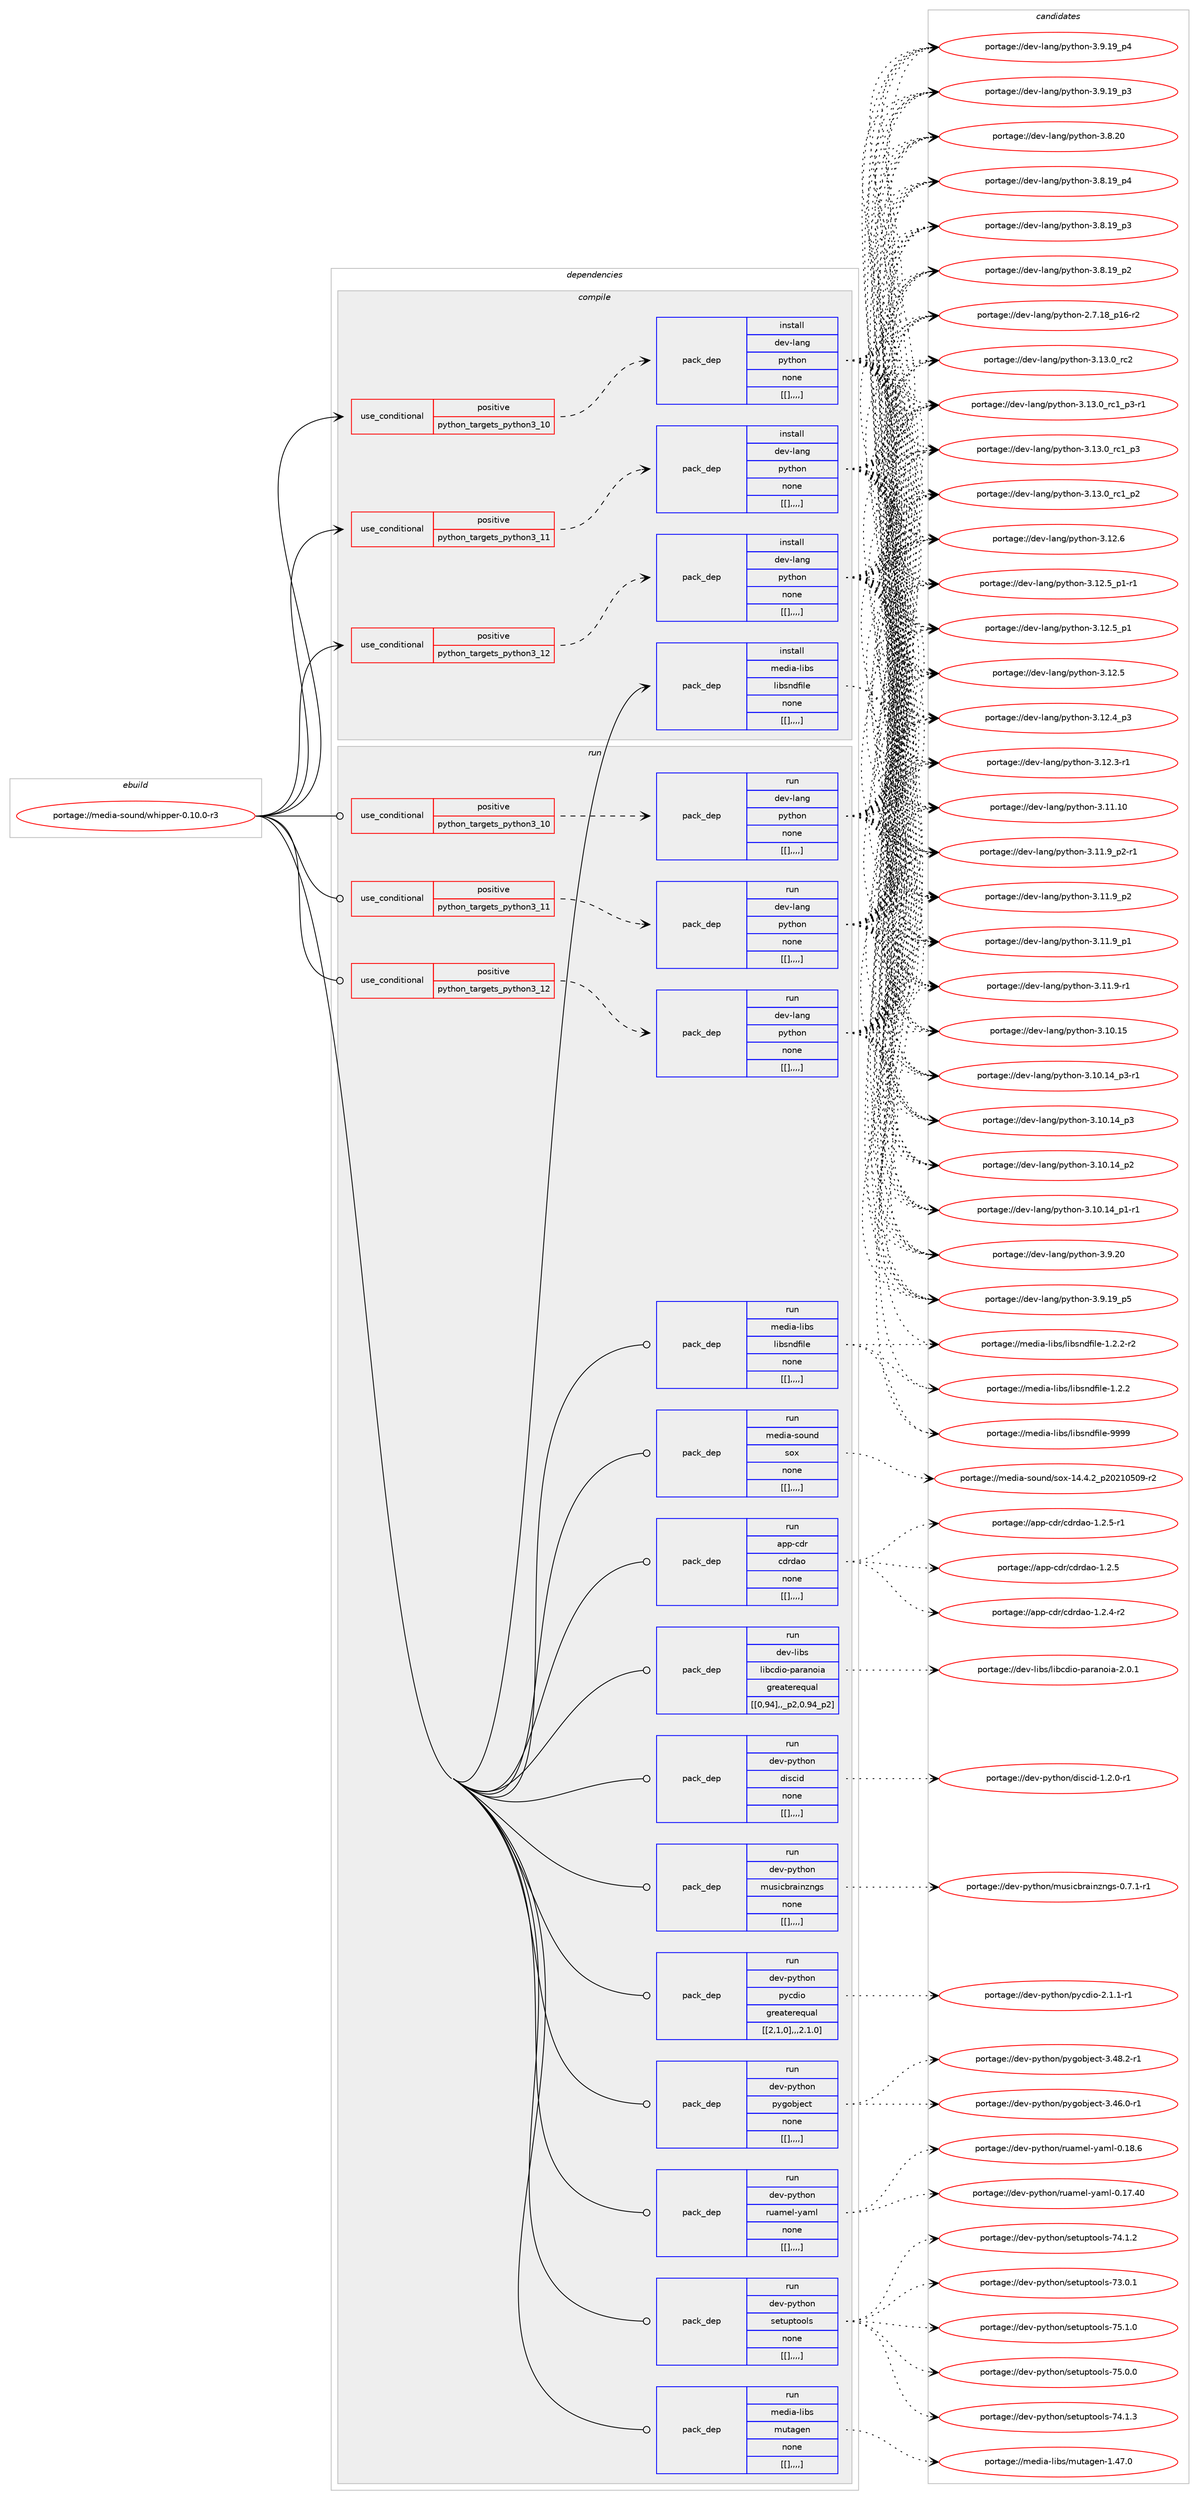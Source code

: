 digraph prolog {

# *************
# Graph options
# *************

newrank=true;
concentrate=true;
compound=true;
graph [rankdir=LR,fontname=Helvetica,fontsize=10,ranksep=1.5];#, ranksep=2.5, nodesep=0.2];
edge  [arrowhead=vee];
node  [fontname=Helvetica,fontsize=10];

# **********
# The ebuild
# **********

subgraph cluster_leftcol {
color=gray;
label=<<i>ebuild</i>>;
id [label="portage://media-sound/whipper-0.10.0-r3", color=red, width=4, href="../media-sound/whipper-0.10.0-r3.svg"];
}

# ****************
# The dependencies
# ****************

subgraph cluster_midcol {
color=gray;
label=<<i>dependencies</i>>;
subgraph cluster_compile {
fillcolor="#eeeeee";
style=filled;
label=<<i>compile</i>>;
subgraph cond85890 {
dependency339849 [label=<<TABLE BORDER="0" CELLBORDER="1" CELLSPACING="0" CELLPADDING="4"><TR><TD ROWSPAN="3" CELLPADDING="10">use_conditional</TD></TR><TR><TD>positive</TD></TR><TR><TD>python_targets_python3_10</TD></TR></TABLE>>, shape=none, color=red];
subgraph pack251312 {
dependency339850 [label=<<TABLE BORDER="0" CELLBORDER="1" CELLSPACING="0" CELLPADDING="4" WIDTH="220"><TR><TD ROWSPAN="6" CELLPADDING="30">pack_dep</TD></TR><TR><TD WIDTH="110">install</TD></TR><TR><TD>dev-lang</TD></TR><TR><TD>python</TD></TR><TR><TD>none</TD></TR><TR><TD>[[],,,,]</TD></TR></TABLE>>, shape=none, color=blue];
}
dependency339849:e -> dependency339850:w [weight=20,style="dashed",arrowhead="vee"];
}
id:e -> dependency339849:w [weight=20,style="solid",arrowhead="vee"];
subgraph cond85891 {
dependency339851 [label=<<TABLE BORDER="0" CELLBORDER="1" CELLSPACING="0" CELLPADDING="4"><TR><TD ROWSPAN="3" CELLPADDING="10">use_conditional</TD></TR><TR><TD>positive</TD></TR><TR><TD>python_targets_python3_11</TD></TR></TABLE>>, shape=none, color=red];
subgraph pack251313 {
dependency339852 [label=<<TABLE BORDER="0" CELLBORDER="1" CELLSPACING="0" CELLPADDING="4" WIDTH="220"><TR><TD ROWSPAN="6" CELLPADDING="30">pack_dep</TD></TR><TR><TD WIDTH="110">install</TD></TR><TR><TD>dev-lang</TD></TR><TR><TD>python</TD></TR><TR><TD>none</TD></TR><TR><TD>[[],,,,]</TD></TR></TABLE>>, shape=none, color=blue];
}
dependency339851:e -> dependency339852:w [weight=20,style="dashed",arrowhead="vee"];
}
id:e -> dependency339851:w [weight=20,style="solid",arrowhead="vee"];
subgraph cond85892 {
dependency339853 [label=<<TABLE BORDER="0" CELLBORDER="1" CELLSPACING="0" CELLPADDING="4"><TR><TD ROWSPAN="3" CELLPADDING="10">use_conditional</TD></TR><TR><TD>positive</TD></TR><TR><TD>python_targets_python3_12</TD></TR></TABLE>>, shape=none, color=red];
subgraph pack251314 {
dependency339854 [label=<<TABLE BORDER="0" CELLBORDER="1" CELLSPACING="0" CELLPADDING="4" WIDTH="220"><TR><TD ROWSPAN="6" CELLPADDING="30">pack_dep</TD></TR><TR><TD WIDTH="110">install</TD></TR><TR><TD>dev-lang</TD></TR><TR><TD>python</TD></TR><TR><TD>none</TD></TR><TR><TD>[[],,,,]</TD></TR></TABLE>>, shape=none, color=blue];
}
dependency339853:e -> dependency339854:w [weight=20,style="dashed",arrowhead="vee"];
}
id:e -> dependency339853:w [weight=20,style="solid",arrowhead="vee"];
subgraph pack251315 {
dependency339855 [label=<<TABLE BORDER="0" CELLBORDER="1" CELLSPACING="0" CELLPADDING="4" WIDTH="220"><TR><TD ROWSPAN="6" CELLPADDING="30">pack_dep</TD></TR><TR><TD WIDTH="110">install</TD></TR><TR><TD>media-libs</TD></TR><TR><TD>libsndfile</TD></TR><TR><TD>none</TD></TR><TR><TD>[[],,,,]</TD></TR></TABLE>>, shape=none, color=blue];
}
id:e -> dependency339855:w [weight=20,style="solid",arrowhead="vee"];
}
subgraph cluster_compileandrun {
fillcolor="#eeeeee";
style=filled;
label=<<i>compile and run</i>>;
}
subgraph cluster_run {
fillcolor="#eeeeee";
style=filled;
label=<<i>run</i>>;
subgraph cond85893 {
dependency339856 [label=<<TABLE BORDER="0" CELLBORDER="1" CELLSPACING="0" CELLPADDING="4"><TR><TD ROWSPAN="3" CELLPADDING="10">use_conditional</TD></TR><TR><TD>positive</TD></TR><TR><TD>python_targets_python3_10</TD></TR></TABLE>>, shape=none, color=red];
subgraph pack251316 {
dependency339857 [label=<<TABLE BORDER="0" CELLBORDER="1" CELLSPACING="0" CELLPADDING="4" WIDTH="220"><TR><TD ROWSPAN="6" CELLPADDING="30">pack_dep</TD></TR><TR><TD WIDTH="110">run</TD></TR><TR><TD>dev-lang</TD></TR><TR><TD>python</TD></TR><TR><TD>none</TD></TR><TR><TD>[[],,,,]</TD></TR></TABLE>>, shape=none, color=blue];
}
dependency339856:e -> dependency339857:w [weight=20,style="dashed",arrowhead="vee"];
}
id:e -> dependency339856:w [weight=20,style="solid",arrowhead="odot"];
subgraph cond85894 {
dependency339858 [label=<<TABLE BORDER="0" CELLBORDER="1" CELLSPACING="0" CELLPADDING="4"><TR><TD ROWSPAN="3" CELLPADDING="10">use_conditional</TD></TR><TR><TD>positive</TD></TR><TR><TD>python_targets_python3_11</TD></TR></TABLE>>, shape=none, color=red];
subgraph pack251317 {
dependency339859 [label=<<TABLE BORDER="0" CELLBORDER="1" CELLSPACING="0" CELLPADDING="4" WIDTH="220"><TR><TD ROWSPAN="6" CELLPADDING="30">pack_dep</TD></TR><TR><TD WIDTH="110">run</TD></TR><TR><TD>dev-lang</TD></TR><TR><TD>python</TD></TR><TR><TD>none</TD></TR><TR><TD>[[],,,,]</TD></TR></TABLE>>, shape=none, color=blue];
}
dependency339858:e -> dependency339859:w [weight=20,style="dashed",arrowhead="vee"];
}
id:e -> dependency339858:w [weight=20,style="solid",arrowhead="odot"];
subgraph cond85895 {
dependency339860 [label=<<TABLE BORDER="0" CELLBORDER="1" CELLSPACING="0" CELLPADDING="4"><TR><TD ROWSPAN="3" CELLPADDING="10">use_conditional</TD></TR><TR><TD>positive</TD></TR><TR><TD>python_targets_python3_12</TD></TR></TABLE>>, shape=none, color=red];
subgraph pack251318 {
dependency339861 [label=<<TABLE BORDER="0" CELLBORDER="1" CELLSPACING="0" CELLPADDING="4" WIDTH="220"><TR><TD ROWSPAN="6" CELLPADDING="30">pack_dep</TD></TR><TR><TD WIDTH="110">run</TD></TR><TR><TD>dev-lang</TD></TR><TR><TD>python</TD></TR><TR><TD>none</TD></TR><TR><TD>[[],,,,]</TD></TR></TABLE>>, shape=none, color=blue];
}
dependency339860:e -> dependency339861:w [weight=20,style="dashed",arrowhead="vee"];
}
id:e -> dependency339860:w [weight=20,style="solid",arrowhead="odot"];
subgraph pack251319 {
dependency339862 [label=<<TABLE BORDER="0" CELLBORDER="1" CELLSPACING="0" CELLPADDING="4" WIDTH="220"><TR><TD ROWSPAN="6" CELLPADDING="30">pack_dep</TD></TR><TR><TD WIDTH="110">run</TD></TR><TR><TD>app-cdr</TD></TR><TR><TD>cdrdao</TD></TR><TR><TD>none</TD></TR><TR><TD>[[],,,,]</TD></TR></TABLE>>, shape=none, color=blue];
}
id:e -> dependency339862:w [weight=20,style="solid",arrowhead="odot"];
subgraph pack251320 {
dependency339863 [label=<<TABLE BORDER="0" CELLBORDER="1" CELLSPACING="0" CELLPADDING="4" WIDTH="220"><TR><TD ROWSPAN="6" CELLPADDING="30">pack_dep</TD></TR><TR><TD WIDTH="110">run</TD></TR><TR><TD>dev-libs</TD></TR><TR><TD>libcdio-paranoia</TD></TR><TR><TD>greaterequal</TD></TR><TR><TD>[[0,94],,_p2,0.94_p2]</TD></TR></TABLE>>, shape=none, color=blue];
}
id:e -> dependency339863:w [weight=20,style="solid",arrowhead="odot"];
subgraph pack251321 {
dependency339864 [label=<<TABLE BORDER="0" CELLBORDER="1" CELLSPACING="0" CELLPADDING="4" WIDTH="220"><TR><TD ROWSPAN="6" CELLPADDING="30">pack_dep</TD></TR><TR><TD WIDTH="110">run</TD></TR><TR><TD>dev-python</TD></TR><TR><TD>discid</TD></TR><TR><TD>none</TD></TR><TR><TD>[[],,,,]</TD></TR></TABLE>>, shape=none, color=blue];
}
id:e -> dependency339864:w [weight=20,style="solid",arrowhead="odot"];
subgraph pack251322 {
dependency339865 [label=<<TABLE BORDER="0" CELLBORDER="1" CELLSPACING="0" CELLPADDING="4" WIDTH="220"><TR><TD ROWSPAN="6" CELLPADDING="30">pack_dep</TD></TR><TR><TD WIDTH="110">run</TD></TR><TR><TD>dev-python</TD></TR><TR><TD>musicbrainzngs</TD></TR><TR><TD>none</TD></TR><TR><TD>[[],,,,]</TD></TR></TABLE>>, shape=none, color=blue];
}
id:e -> dependency339865:w [weight=20,style="solid",arrowhead="odot"];
subgraph pack251323 {
dependency339866 [label=<<TABLE BORDER="0" CELLBORDER="1" CELLSPACING="0" CELLPADDING="4" WIDTH="220"><TR><TD ROWSPAN="6" CELLPADDING="30">pack_dep</TD></TR><TR><TD WIDTH="110">run</TD></TR><TR><TD>dev-python</TD></TR><TR><TD>pycdio</TD></TR><TR><TD>greaterequal</TD></TR><TR><TD>[[2,1,0],,,2.1.0]</TD></TR></TABLE>>, shape=none, color=blue];
}
id:e -> dependency339866:w [weight=20,style="solid",arrowhead="odot"];
subgraph pack251324 {
dependency339867 [label=<<TABLE BORDER="0" CELLBORDER="1" CELLSPACING="0" CELLPADDING="4" WIDTH="220"><TR><TD ROWSPAN="6" CELLPADDING="30">pack_dep</TD></TR><TR><TD WIDTH="110">run</TD></TR><TR><TD>dev-python</TD></TR><TR><TD>pygobject</TD></TR><TR><TD>none</TD></TR><TR><TD>[[],,,,]</TD></TR></TABLE>>, shape=none, color=blue];
}
id:e -> dependency339867:w [weight=20,style="solid",arrowhead="odot"];
subgraph pack251325 {
dependency339868 [label=<<TABLE BORDER="0" CELLBORDER="1" CELLSPACING="0" CELLPADDING="4" WIDTH="220"><TR><TD ROWSPAN="6" CELLPADDING="30">pack_dep</TD></TR><TR><TD WIDTH="110">run</TD></TR><TR><TD>dev-python</TD></TR><TR><TD>ruamel-yaml</TD></TR><TR><TD>none</TD></TR><TR><TD>[[],,,,]</TD></TR></TABLE>>, shape=none, color=blue];
}
id:e -> dependency339868:w [weight=20,style="solid",arrowhead="odot"];
subgraph pack251326 {
dependency339869 [label=<<TABLE BORDER="0" CELLBORDER="1" CELLSPACING="0" CELLPADDING="4" WIDTH="220"><TR><TD ROWSPAN="6" CELLPADDING="30">pack_dep</TD></TR><TR><TD WIDTH="110">run</TD></TR><TR><TD>dev-python</TD></TR><TR><TD>setuptools</TD></TR><TR><TD>none</TD></TR><TR><TD>[[],,,,]</TD></TR></TABLE>>, shape=none, color=blue];
}
id:e -> dependency339869:w [weight=20,style="solid",arrowhead="odot"];
subgraph pack251327 {
dependency339870 [label=<<TABLE BORDER="0" CELLBORDER="1" CELLSPACING="0" CELLPADDING="4" WIDTH="220"><TR><TD ROWSPAN="6" CELLPADDING="30">pack_dep</TD></TR><TR><TD WIDTH="110">run</TD></TR><TR><TD>media-libs</TD></TR><TR><TD>libsndfile</TD></TR><TR><TD>none</TD></TR><TR><TD>[[],,,,]</TD></TR></TABLE>>, shape=none, color=blue];
}
id:e -> dependency339870:w [weight=20,style="solid",arrowhead="odot"];
subgraph pack251328 {
dependency339871 [label=<<TABLE BORDER="0" CELLBORDER="1" CELLSPACING="0" CELLPADDING="4" WIDTH="220"><TR><TD ROWSPAN="6" CELLPADDING="30">pack_dep</TD></TR><TR><TD WIDTH="110">run</TD></TR><TR><TD>media-libs</TD></TR><TR><TD>mutagen</TD></TR><TR><TD>none</TD></TR><TR><TD>[[],,,,]</TD></TR></TABLE>>, shape=none, color=blue];
}
id:e -> dependency339871:w [weight=20,style="solid",arrowhead="odot"];
subgraph pack251329 {
dependency339872 [label=<<TABLE BORDER="0" CELLBORDER="1" CELLSPACING="0" CELLPADDING="4" WIDTH="220"><TR><TD ROWSPAN="6" CELLPADDING="30">pack_dep</TD></TR><TR><TD WIDTH="110">run</TD></TR><TR><TD>media-sound</TD></TR><TR><TD>sox</TD></TR><TR><TD>none</TD></TR><TR><TD>[[],,,,]</TD></TR></TABLE>>, shape=none, color=blue];
}
id:e -> dependency339872:w [weight=20,style="solid",arrowhead="odot"];
}
}

# **************
# The candidates
# **************

subgraph cluster_choices {
rank=same;
color=gray;
label=<<i>candidates</i>>;

subgraph choice251312 {
color=black;
nodesep=1;
choice10010111845108971101034711212111610411111045514649514648951149950 [label="portage://dev-lang/python-3.13.0_rc2", color=red, width=4,href="../dev-lang/python-3.13.0_rc2.svg"];
choice1001011184510897110103471121211161041111104551464951464895114994995112514511449 [label="portage://dev-lang/python-3.13.0_rc1_p3-r1", color=red, width=4,href="../dev-lang/python-3.13.0_rc1_p3-r1.svg"];
choice100101118451089711010347112121116104111110455146495146489511499499511251 [label="portage://dev-lang/python-3.13.0_rc1_p3", color=red, width=4,href="../dev-lang/python-3.13.0_rc1_p3.svg"];
choice100101118451089711010347112121116104111110455146495146489511499499511250 [label="portage://dev-lang/python-3.13.0_rc1_p2", color=red, width=4,href="../dev-lang/python-3.13.0_rc1_p2.svg"];
choice10010111845108971101034711212111610411111045514649504654 [label="portage://dev-lang/python-3.12.6", color=red, width=4,href="../dev-lang/python-3.12.6.svg"];
choice1001011184510897110103471121211161041111104551464950465395112494511449 [label="portage://dev-lang/python-3.12.5_p1-r1", color=red, width=4,href="../dev-lang/python-3.12.5_p1-r1.svg"];
choice100101118451089711010347112121116104111110455146495046539511249 [label="portage://dev-lang/python-3.12.5_p1", color=red, width=4,href="../dev-lang/python-3.12.5_p1.svg"];
choice10010111845108971101034711212111610411111045514649504653 [label="portage://dev-lang/python-3.12.5", color=red, width=4,href="../dev-lang/python-3.12.5.svg"];
choice100101118451089711010347112121116104111110455146495046529511251 [label="portage://dev-lang/python-3.12.4_p3", color=red, width=4,href="../dev-lang/python-3.12.4_p3.svg"];
choice100101118451089711010347112121116104111110455146495046514511449 [label="portage://dev-lang/python-3.12.3-r1", color=red, width=4,href="../dev-lang/python-3.12.3-r1.svg"];
choice1001011184510897110103471121211161041111104551464949464948 [label="portage://dev-lang/python-3.11.10", color=red, width=4,href="../dev-lang/python-3.11.10.svg"];
choice1001011184510897110103471121211161041111104551464949465795112504511449 [label="portage://dev-lang/python-3.11.9_p2-r1", color=red, width=4,href="../dev-lang/python-3.11.9_p2-r1.svg"];
choice100101118451089711010347112121116104111110455146494946579511250 [label="portage://dev-lang/python-3.11.9_p2", color=red, width=4,href="../dev-lang/python-3.11.9_p2.svg"];
choice100101118451089711010347112121116104111110455146494946579511249 [label="portage://dev-lang/python-3.11.9_p1", color=red, width=4,href="../dev-lang/python-3.11.9_p1.svg"];
choice100101118451089711010347112121116104111110455146494946574511449 [label="portage://dev-lang/python-3.11.9-r1", color=red, width=4,href="../dev-lang/python-3.11.9-r1.svg"];
choice1001011184510897110103471121211161041111104551464948464953 [label="portage://dev-lang/python-3.10.15", color=red, width=4,href="../dev-lang/python-3.10.15.svg"];
choice100101118451089711010347112121116104111110455146494846495295112514511449 [label="portage://dev-lang/python-3.10.14_p3-r1", color=red, width=4,href="../dev-lang/python-3.10.14_p3-r1.svg"];
choice10010111845108971101034711212111610411111045514649484649529511251 [label="portage://dev-lang/python-3.10.14_p3", color=red, width=4,href="../dev-lang/python-3.10.14_p3.svg"];
choice10010111845108971101034711212111610411111045514649484649529511250 [label="portage://dev-lang/python-3.10.14_p2", color=red, width=4,href="../dev-lang/python-3.10.14_p2.svg"];
choice100101118451089711010347112121116104111110455146494846495295112494511449 [label="portage://dev-lang/python-3.10.14_p1-r1", color=red, width=4,href="../dev-lang/python-3.10.14_p1-r1.svg"];
choice10010111845108971101034711212111610411111045514657465048 [label="portage://dev-lang/python-3.9.20", color=red, width=4,href="../dev-lang/python-3.9.20.svg"];
choice100101118451089711010347112121116104111110455146574649579511253 [label="portage://dev-lang/python-3.9.19_p5", color=red, width=4,href="../dev-lang/python-3.9.19_p5.svg"];
choice100101118451089711010347112121116104111110455146574649579511252 [label="portage://dev-lang/python-3.9.19_p4", color=red, width=4,href="../dev-lang/python-3.9.19_p4.svg"];
choice100101118451089711010347112121116104111110455146574649579511251 [label="portage://dev-lang/python-3.9.19_p3", color=red, width=4,href="../dev-lang/python-3.9.19_p3.svg"];
choice10010111845108971101034711212111610411111045514656465048 [label="portage://dev-lang/python-3.8.20", color=red, width=4,href="../dev-lang/python-3.8.20.svg"];
choice100101118451089711010347112121116104111110455146564649579511252 [label="portage://dev-lang/python-3.8.19_p4", color=red, width=4,href="../dev-lang/python-3.8.19_p4.svg"];
choice100101118451089711010347112121116104111110455146564649579511251 [label="portage://dev-lang/python-3.8.19_p3", color=red, width=4,href="../dev-lang/python-3.8.19_p3.svg"];
choice100101118451089711010347112121116104111110455146564649579511250 [label="portage://dev-lang/python-3.8.19_p2", color=red, width=4,href="../dev-lang/python-3.8.19_p2.svg"];
choice100101118451089711010347112121116104111110455046554649569511249544511450 [label="portage://dev-lang/python-2.7.18_p16-r2", color=red, width=4,href="../dev-lang/python-2.7.18_p16-r2.svg"];
dependency339850:e -> choice10010111845108971101034711212111610411111045514649514648951149950:w [style=dotted,weight="100"];
dependency339850:e -> choice1001011184510897110103471121211161041111104551464951464895114994995112514511449:w [style=dotted,weight="100"];
dependency339850:e -> choice100101118451089711010347112121116104111110455146495146489511499499511251:w [style=dotted,weight="100"];
dependency339850:e -> choice100101118451089711010347112121116104111110455146495146489511499499511250:w [style=dotted,weight="100"];
dependency339850:e -> choice10010111845108971101034711212111610411111045514649504654:w [style=dotted,weight="100"];
dependency339850:e -> choice1001011184510897110103471121211161041111104551464950465395112494511449:w [style=dotted,weight="100"];
dependency339850:e -> choice100101118451089711010347112121116104111110455146495046539511249:w [style=dotted,weight="100"];
dependency339850:e -> choice10010111845108971101034711212111610411111045514649504653:w [style=dotted,weight="100"];
dependency339850:e -> choice100101118451089711010347112121116104111110455146495046529511251:w [style=dotted,weight="100"];
dependency339850:e -> choice100101118451089711010347112121116104111110455146495046514511449:w [style=dotted,weight="100"];
dependency339850:e -> choice1001011184510897110103471121211161041111104551464949464948:w [style=dotted,weight="100"];
dependency339850:e -> choice1001011184510897110103471121211161041111104551464949465795112504511449:w [style=dotted,weight="100"];
dependency339850:e -> choice100101118451089711010347112121116104111110455146494946579511250:w [style=dotted,weight="100"];
dependency339850:e -> choice100101118451089711010347112121116104111110455146494946579511249:w [style=dotted,weight="100"];
dependency339850:e -> choice100101118451089711010347112121116104111110455146494946574511449:w [style=dotted,weight="100"];
dependency339850:e -> choice1001011184510897110103471121211161041111104551464948464953:w [style=dotted,weight="100"];
dependency339850:e -> choice100101118451089711010347112121116104111110455146494846495295112514511449:w [style=dotted,weight="100"];
dependency339850:e -> choice10010111845108971101034711212111610411111045514649484649529511251:w [style=dotted,weight="100"];
dependency339850:e -> choice10010111845108971101034711212111610411111045514649484649529511250:w [style=dotted,weight="100"];
dependency339850:e -> choice100101118451089711010347112121116104111110455146494846495295112494511449:w [style=dotted,weight="100"];
dependency339850:e -> choice10010111845108971101034711212111610411111045514657465048:w [style=dotted,weight="100"];
dependency339850:e -> choice100101118451089711010347112121116104111110455146574649579511253:w [style=dotted,weight="100"];
dependency339850:e -> choice100101118451089711010347112121116104111110455146574649579511252:w [style=dotted,weight="100"];
dependency339850:e -> choice100101118451089711010347112121116104111110455146574649579511251:w [style=dotted,weight="100"];
dependency339850:e -> choice10010111845108971101034711212111610411111045514656465048:w [style=dotted,weight="100"];
dependency339850:e -> choice100101118451089711010347112121116104111110455146564649579511252:w [style=dotted,weight="100"];
dependency339850:e -> choice100101118451089711010347112121116104111110455146564649579511251:w [style=dotted,weight="100"];
dependency339850:e -> choice100101118451089711010347112121116104111110455146564649579511250:w [style=dotted,weight="100"];
dependency339850:e -> choice100101118451089711010347112121116104111110455046554649569511249544511450:w [style=dotted,weight="100"];
}
subgraph choice251313 {
color=black;
nodesep=1;
choice10010111845108971101034711212111610411111045514649514648951149950 [label="portage://dev-lang/python-3.13.0_rc2", color=red, width=4,href="../dev-lang/python-3.13.0_rc2.svg"];
choice1001011184510897110103471121211161041111104551464951464895114994995112514511449 [label="portage://dev-lang/python-3.13.0_rc1_p3-r1", color=red, width=4,href="../dev-lang/python-3.13.0_rc1_p3-r1.svg"];
choice100101118451089711010347112121116104111110455146495146489511499499511251 [label="portage://dev-lang/python-3.13.0_rc1_p3", color=red, width=4,href="../dev-lang/python-3.13.0_rc1_p3.svg"];
choice100101118451089711010347112121116104111110455146495146489511499499511250 [label="portage://dev-lang/python-3.13.0_rc1_p2", color=red, width=4,href="../dev-lang/python-3.13.0_rc1_p2.svg"];
choice10010111845108971101034711212111610411111045514649504654 [label="portage://dev-lang/python-3.12.6", color=red, width=4,href="../dev-lang/python-3.12.6.svg"];
choice1001011184510897110103471121211161041111104551464950465395112494511449 [label="portage://dev-lang/python-3.12.5_p1-r1", color=red, width=4,href="../dev-lang/python-3.12.5_p1-r1.svg"];
choice100101118451089711010347112121116104111110455146495046539511249 [label="portage://dev-lang/python-3.12.5_p1", color=red, width=4,href="../dev-lang/python-3.12.5_p1.svg"];
choice10010111845108971101034711212111610411111045514649504653 [label="portage://dev-lang/python-3.12.5", color=red, width=4,href="../dev-lang/python-3.12.5.svg"];
choice100101118451089711010347112121116104111110455146495046529511251 [label="portage://dev-lang/python-3.12.4_p3", color=red, width=4,href="../dev-lang/python-3.12.4_p3.svg"];
choice100101118451089711010347112121116104111110455146495046514511449 [label="portage://dev-lang/python-3.12.3-r1", color=red, width=4,href="../dev-lang/python-3.12.3-r1.svg"];
choice1001011184510897110103471121211161041111104551464949464948 [label="portage://dev-lang/python-3.11.10", color=red, width=4,href="../dev-lang/python-3.11.10.svg"];
choice1001011184510897110103471121211161041111104551464949465795112504511449 [label="portage://dev-lang/python-3.11.9_p2-r1", color=red, width=4,href="../dev-lang/python-3.11.9_p2-r1.svg"];
choice100101118451089711010347112121116104111110455146494946579511250 [label="portage://dev-lang/python-3.11.9_p2", color=red, width=4,href="../dev-lang/python-3.11.9_p2.svg"];
choice100101118451089711010347112121116104111110455146494946579511249 [label="portage://dev-lang/python-3.11.9_p1", color=red, width=4,href="../dev-lang/python-3.11.9_p1.svg"];
choice100101118451089711010347112121116104111110455146494946574511449 [label="portage://dev-lang/python-3.11.9-r1", color=red, width=4,href="../dev-lang/python-3.11.9-r1.svg"];
choice1001011184510897110103471121211161041111104551464948464953 [label="portage://dev-lang/python-3.10.15", color=red, width=4,href="../dev-lang/python-3.10.15.svg"];
choice100101118451089711010347112121116104111110455146494846495295112514511449 [label="portage://dev-lang/python-3.10.14_p3-r1", color=red, width=4,href="../dev-lang/python-3.10.14_p3-r1.svg"];
choice10010111845108971101034711212111610411111045514649484649529511251 [label="portage://dev-lang/python-3.10.14_p3", color=red, width=4,href="../dev-lang/python-3.10.14_p3.svg"];
choice10010111845108971101034711212111610411111045514649484649529511250 [label="portage://dev-lang/python-3.10.14_p2", color=red, width=4,href="../dev-lang/python-3.10.14_p2.svg"];
choice100101118451089711010347112121116104111110455146494846495295112494511449 [label="portage://dev-lang/python-3.10.14_p1-r1", color=red, width=4,href="../dev-lang/python-3.10.14_p1-r1.svg"];
choice10010111845108971101034711212111610411111045514657465048 [label="portage://dev-lang/python-3.9.20", color=red, width=4,href="../dev-lang/python-3.9.20.svg"];
choice100101118451089711010347112121116104111110455146574649579511253 [label="portage://dev-lang/python-3.9.19_p5", color=red, width=4,href="../dev-lang/python-3.9.19_p5.svg"];
choice100101118451089711010347112121116104111110455146574649579511252 [label="portage://dev-lang/python-3.9.19_p4", color=red, width=4,href="../dev-lang/python-3.9.19_p4.svg"];
choice100101118451089711010347112121116104111110455146574649579511251 [label="portage://dev-lang/python-3.9.19_p3", color=red, width=4,href="../dev-lang/python-3.9.19_p3.svg"];
choice10010111845108971101034711212111610411111045514656465048 [label="portage://dev-lang/python-3.8.20", color=red, width=4,href="../dev-lang/python-3.8.20.svg"];
choice100101118451089711010347112121116104111110455146564649579511252 [label="portage://dev-lang/python-3.8.19_p4", color=red, width=4,href="../dev-lang/python-3.8.19_p4.svg"];
choice100101118451089711010347112121116104111110455146564649579511251 [label="portage://dev-lang/python-3.8.19_p3", color=red, width=4,href="../dev-lang/python-3.8.19_p3.svg"];
choice100101118451089711010347112121116104111110455146564649579511250 [label="portage://dev-lang/python-3.8.19_p2", color=red, width=4,href="../dev-lang/python-3.8.19_p2.svg"];
choice100101118451089711010347112121116104111110455046554649569511249544511450 [label="portage://dev-lang/python-2.7.18_p16-r2", color=red, width=4,href="../dev-lang/python-2.7.18_p16-r2.svg"];
dependency339852:e -> choice10010111845108971101034711212111610411111045514649514648951149950:w [style=dotted,weight="100"];
dependency339852:e -> choice1001011184510897110103471121211161041111104551464951464895114994995112514511449:w [style=dotted,weight="100"];
dependency339852:e -> choice100101118451089711010347112121116104111110455146495146489511499499511251:w [style=dotted,weight="100"];
dependency339852:e -> choice100101118451089711010347112121116104111110455146495146489511499499511250:w [style=dotted,weight="100"];
dependency339852:e -> choice10010111845108971101034711212111610411111045514649504654:w [style=dotted,weight="100"];
dependency339852:e -> choice1001011184510897110103471121211161041111104551464950465395112494511449:w [style=dotted,weight="100"];
dependency339852:e -> choice100101118451089711010347112121116104111110455146495046539511249:w [style=dotted,weight="100"];
dependency339852:e -> choice10010111845108971101034711212111610411111045514649504653:w [style=dotted,weight="100"];
dependency339852:e -> choice100101118451089711010347112121116104111110455146495046529511251:w [style=dotted,weight="100"];
dependency339852:e -> choice100101118451089711010347112121116104111110455146495046514511449:w [style=dotted,weight="100"];
dependency339852:e -> choice1001011184510897110103471121211161041111104551464949464948:w [style=dotted,weight="100"];
dependency339852:e -> choice1001011184510897110103471121211161041111104551464949465795112504511449:w [style=dotted,weight="100"];
dependency339852:e -> choice100101118451089711010347112121116104111110455146494946579511250:w [style=dotted,weight="100"];
dependency339852:e -> choice100101118451089711010347112121116104111110455146494946579511249:w [style=dotted,weight="100"];
dependency339852:e -> choice100101118451089711010347112121116104111110455146494946574511449:w [style=dotted,weight="100"];
dependency339852:e -> choice1001011184510897110103471121211161041111104551464948464953:w [style=dotted,weight="100"];
dependency339852:e -> choice100101118451089711010347112121116104111110455146494846495295112514511449:w [style=dotted,weight="100"];
dependency339852:e -> choice10010111845108971101034711212111610411111045514649484649529511251:w [style=dotted,weight="100"];
dependency339852:e -> choice10010111845108971101034711212111610411111045514649484649529511250:w [style=dotted,weight="100"];
dependency339852:e -> choice100101118451089711010347112121116104111110455146494846495295112494511449:w [style=dotted,weight="100"];
dependency339852:e -> choice10010111845108971101034711212111610411111045514657465048:w [style=dotted,weight="100"];
dependency339852:e -> choice100101118451089711010347112121116104111110455146574649579511253:w [style=dotted,weight="100"];
dependency339852:e -> choice100101118451089711010347112121116104111110455146574649579511252:w [style=dotted,weight="100"];
dependency339852:e -> choice100101118451089711010347112121116104111110455146574649579511251:w [style=dotted,weight="100"];
dependency339852:e -> choice10010111845108971101034711212111610411111045514656465048:w [style=dotted,weight="100"];
dependency339852:e -> choice100101118451089711010347112121116104111110455146564649579511252:w [style=dotted,weight="100"];
dependency339852:e -> choice100101118451089711010347112121116104111110455146564649579511251:w [style=dotted,weight="100"];
dependency339852:e -> choice100101118451089711010347112121116104111110455146564649579511250:w [style=dotted,weight="100"];
dependency339852:e -> choice100101118451089711010347112121116104111110455046554649569511249544511450:w [style=dotted,weight="100"];
}
subgraph choice251314 {
color=black;
nodesep=1;
choice10010111845108971101034711212111610411111045514649514648951149950 [label="portage://dev-lang/python-3.13.0_rc2", color=red, width=4,href="../dev-lang/python-3.13.0_rc2.svg"];
choice1001011184510897110103471121211161041111104551464951464895114994995112514511449 [label="portage://dev-lang/python-3.13.0_rc1_p3-r1", color=red, width=4,href="../dev-lang/python-3.13.0_rc1_p3-r1.svg"];
choice100101118451089711010347112121116104111110455146495146489511499499511251 [label="portage://dev-lang/python-3.13.0_rc1_p3", color=red, width=4,href="../dev-lang/python-3.13.0_rc1_p3.svg"];
choice100101118451089711010347112121116104111110455146495146489511499499511250 [label="portage://dev-lang/python-3.13.0_rc1_p2", color=red, width=4,href="../dev-lang/python-3.13.0_rc1_p2.svg"];
choice10010111845108971101034711212111610411111045514649504654 [label="portage://dev-lang/python-3.12.6", color=red, width=4,href="../dev-lang/python-3.12.6.svg"];
choice1001011184510897110103471121211161041111104551464950465395112494511449 [label="portage://dev-lang/python-3.12.5_p1-r1", color=red, width=4,href="../dev-lang/python-3.12.5_p1-r1.svg"];
choice100101118451089711010347112121116104111110455146495046539511249 [label="portage://dev-lang/python-3.12.5_p1", color=red, width=4,href="../dev-lang/python-3.12.5_p1.svg"];
choice10010111845108971101034711212111610411111045514649504653 [label="portage://dev-lang/python-3.12.5", color=red, width=4,href="../dev-lang/python-3.12.5.svg"];
choice100101118451089711010347112121116104111110455146495046529511251 [label="portage://dev-lang/python-3.12.4_p3", color=red, width=4,href="../dev-lang/python-3.12.4_p3.svg"];
choice100101118451089711010347112121116104111110455146495046514511449 [label="portage://dev-lang/python-3.12.3-r1", color=red, width=4,href="../dev-lang/python-3.12.3-r1.svg"];
choice1001011184510897110103471121211161041111104551464949464948 [label="portage://dev-lang/python-3.11.10", color=red, width=4,href="../dev-lang/python-3.11.10.svg"];
choice1001011184510897110103471121211161041111104551464949465795112504511449 [label="portage://dev-lang/python-3.11.9_p2-r1", color=red, width=4,href="../dev-lang/python-3.11.9_p2-r1.svg"];
choice100101118451089711010347112121116104111110455146494946579511250 [label="portage://dev-lang/python-3.11.9_p2", color=red, width=4,href="../dev-lang/python-3.11.9_p2.svg"];
choice100101118451089711010347112121116104111110455146494946579511249 [label="portage://dev-lang/python-3.11.9_p1", color=red, width=4,href="../dev-lang/python-3.11.9_p1.svg"];
choice100101118451089711010347112121116104111110455146494946574511449 [label="portage://dev-lang/python-3.11.9-r1", color=red, width=4,href="../dev-lang/python-3.11.9-r1.svg"];
choice1001011184510897110103471121211161041111104551464948464953 [label="portage://dev-lang/python-3.10.15", color=red, width=4,href="../dev-lang/python-3.10.15.svg"];
choice100101118451089711010347112121116104111110455146494846495295112514511449 [label="portage://dev-lang/python-3.10.14_p3-r1", color=red, width=4,href="../dev-lang/python-3.10.14_p3-r1.svg"];
choice10010111845108971101034711212111610411111045514649484649529511251 [label="portage://dev-lang/python-3.10.14_p3", color=red, width=4,href="../dev-lang/python-3.10.14_p3.svg"];
choice10010111845108971101034711212111610411111045514649484649529511250 [label="portage://dev-lang/python-3.10.14_p2", color=red, width=4,href="../dev-lang/python-3.10.14_p2.svg"];
choice100101118451089711010347112121116104111110455146494846495295112494511449 [label="portage://dev-lang/python-3.10.14_p1-r1", color=red, width=4,href="../dev-lang/python-3.10.14_p1-r1.svg"];
choice10010111845108971101034711212111610411111045514657465048 [label="portage://dev-lang/python-3.9.20", color=red, width=4,href="../dev-lang/python-3.9.20.svg"];
choice100101118451089711010347112121116104111110455146574649579511253 [label="portage://dev-lang/python-3.9.19_p5", color=red, width=4,href="../dev-lang/python-3.9.19_p5.svg"];
choice100101118451089711010347112121116104111110455146574649579511252 [label="portage://dev-lang/python-3.9.19_p4", color=red, width=4,href="../dev-lang/python-3.9.19_p4.svg"];
choice100101118451089711010347112121116104111110455146574649579511251 [label="portage://dev-lang/python-3.9.19_p3", color=red, width=4,href="../dev-lang/python-3.9.19_p3.svg"];
choice10010111845108971101034711212111610411111045514656465048 [label="portage://dev-lang/python-3.8.20", color=red, width=4,href="../dev-lang/python-3.8.20.svg"];
choice100101118451089711010347112121116104111110455146564649579511252 [label="portage://dev-lang/python-3.8.19_p4", color=red, width=4,href="../dev-lang/python-3.8.19_p4.svg"];
choice100101118451089711010347112121116104111110455146564649579511251 [label="portage://dev-lang/python-3.8.19_p3", color=red, width=4,href="../dev-lang/python-3.8.19_p3.svg"];
choice100101118451089711010347112121116104111110455146564649579511250 [label="portage://dev-lang/python-3.8.19_p2", color=red, width=4,href="../dev-lang/python-3.8.19_p2.svg"];
choice100101118451089711010347112121116104111110455046554649569511249544511450 [label="portage://dev-lang/python-2.7.18_p16-r2", color=red, width=4,href="../dev-lang/python-2.7.18_p16-r2.svg"];
dependency339854:e -> choice10010111845108971101034711212111610411111045514649514648951149950:w [style=dotted,weight="100"];
dependency339854:e -> choice1001011184510897110103471121211161041111104551464951464895114994995112514511449:w [style=dotted,weight="100"];
dependency339854:e -> choice100101118451089711010347112121116104111110455146495146489511499499511251:w [style=dotted,weight="100"];
dependency339854:e -> choice100101118451089711010347112121116104111110455146495146489511499499511250:w [style=dotted,weight="100"];
dependency339854:e -> choice10010111845108971101034711212111610411111045514649504654:w [style=dotted,weight="100"];
dependency339854:e -> choice1001011184510897110103471121211161041111104551464950465395112494511449:w [style=dotted,weight="100"];
dependency339854:e -> choice100101118451089711010347112121116104111110455146495046539511249:w [style=dotted,weight="100"];
dependency339854:e -> choice10010111845108971101034711212111610411111045514649504653:w [style=dotted,weight="100"];
dependency339854:e -> choice100101118451089711010347112121116104111110455146495046529511251:w [style=dotted,weight="100"];
dependency339854:e -> choice100101118451089711010347112121116104111110455146495046514511449:w [style=dotted,weight="100"];
dependency339854:e -> choice1001011184510897110103471121211161041111104551464949464948:w [style=dotted,weight="100"];
dependency339854:e -> choice1001011184510897110103471121211161041111104551464949465795112504511449:w [style=dotted,weight="100"];
dependency339854:e -> choice100101118451089711010347112121116104111110455146494946579511250:w [style=dotted,weight="100"];
dependency339854:e -> choice100101118451089711010347112121116104111110455146494946579511249:w [style=dotted,weight="100"];
dependency339854:e -> choice100101118451089711010347112121116104111110455146494946574511449:w [style=dotted,weight="100"];
dependency339854:e -> choice1001011184510897110103471121211161041111104551464948464953:w [style=dotted,weight="100"];
dependency339854:e -> choice100101118451089711010347112121116104111110455146494846495295112514511449:w [style=dotted,weight="100"];
dependency339854:e -> choice10010111845108971101034711212111610411111045514649484649529511251:w [style=dotted,weight="100"];
dependency339854:e -> choice10010111845108971101034711212111610411111045514649484649529511250:w [style=dotted,weight="100"];
dependency339854:e -> choice100101118451089711010347112121116104111110455146494846495295112494511449:w [style=dotted,weight="100"];
dependency339854:e -> choice10010111845108971101034711212111610411111045514657465048:w [style=dotted,weight="100"];
dependency339854:e -> choice100101118451089711010347112121116104111110455146574649579511253:w [style=dotted,weight="100"];
dependency339854:e -> choice100101118451089711010347112121116104111110455146574649579511252:w [style=dotted,weight="100"];
dependency339854:e -> choice100101118451089711010347112121116104111110455146574649579511251:w [style=dotted,weight="100"];
dependency339854:e -> choice10010111845108971101034711212111610411111045514656465048:w [style=dotted,weight="100"];
dependency339854:e -> choice100101118451089711010347112121116104111110455146564649579511252:w [style=dotted,weight="100"];
dependency339854:e -> choice100101118451089711010347112121116104111110455146564649579511251:w [style=dotted,weight="100"];
dependency339854:e -> choice100101118451089711010347112121116104111110455146564649579511250:w [style=dotted,weight="100"];
dependency339854:e -> choice100101118451089711010347112121116104111110455046554649569511249544511450:w [style=dotted,weight="100"];
}
subgraph choice251315 {
color=black;
nodesep=1;
choice10910110010597451081059811547108105981151101001021051081014557575757 [label="portage://media-libs/libsndfile-9999", color=red, width=4,href="../media-libs/libsndfile-9999.svg"];
choice10910110010597451081059811547108105981151101001021051081014549465046504511450 [label="portage://media-libs/libsndfile-1.2.2-r2", color=red, width=4,href="../media-libs/libsndfile-1.2.2-r2.svg"];
choice1091011001059745108105981154710810598115110100102105108101454946504650 [label="portage://media-libs/libsndfile-1.2.2", color=red, width=4,href="../media-libs/libsndfile-1.2.2.svg"];
dependency339855:e -> choice10910110010597451081059811547108105981151101001021051081014557575757:w [style=dotted,weight="100"];
dependency339855:e -> choice10910110010597451081059811547108105981151101001021051081014549465046504511450:w [style=dotted,weight="100"];
dependency339855:e -> choice1091011001059745108105981154710810598115110100102105108101454946504650:w [style=dotted,weight="100"];
}
subgraph choice251316 {
color=black;
nodesep=1;
choice10010111845108971101034711212111610411111045514649514648951149950 [label="portage://dev-lang/python-3.13.0_rc2", color=red, width=4,href="../dev-lang/python-3.13.0_rc2.svg"];
choice1001011184510897110103471121211161041111104551464951464895114994995112514511449 [label="portage://dev-lang/python-3.13.0_rc1_p3-r1", color=red, width=4,href="../dev-lang/python-3.13.0_rc1_p3-r1.svg"];
choice100101118451089711010347112121116104111110455146495146489511499499511251 [label="portage://dev-lang/python-3.13.0_rc1_p3", color=red, width=4,href="../dev-lang/python-3.13.0_rc1_p3.svg"];
choice100101118451089711010347112121116104111110455146495146489511499499511250 [label="portage://dev-lang/python-3.13.0_rc1_p2", color=red, width=4,href="../dev-lang/python-3.13.0_rc1_p2.svg"];
choice10010111845108971101034711212111610411111045514649504654 [label="portage://dev-lang/python-3.12.6", color=red, width=4,href="../dev-lang/python-3.12.6.svg"];
choice1001011184510897110103471121211161041111104551464950465395112494511449 [label="portage://dev-lang/python-3.12.5_p1-r1", color=red, width=4,href="../dev-lang/python-3.12.5_p1-r1.svg"];
choice100101118451089711010347112121116104111110455146495046539511249 [label="portage://dev-lang/python-3.12.5_p1", color=red, width=4,href="../dev-lang/python-3.12.5_p1.svg"];
choice10010111845108971101034711212111610411111045514649504653 [label="portage://dev-lang/python-3.12.5", color=red, width=4,href="../dev-lang/python-3.12.5.svg"];
choice100101118451089711010347112121116104111110455146495046529511251 [label="portage://dev-lang/python-3.12.4_p3", color=red, width=4,href="../dev-lang/python-3.12.4_p3.svg"];
choice100101118451089711010347112121116104111110455146495046514511449 [label="portage://dev-lang/python-3.12.3-r1", color=red, width=4,href="../dev-lang/python-3.12.3-r1.svg"];
choice1001011184510897110103471121211161041111104551464949464948 [label="portage://dev-lang/python-3.11.10", color=red, width=4,href="../dev-lang/python-3.11.10.svg"];
choice1001011184510897110103471121211161041111104551464949465795112504511449 [label="portage://dev-lang/python-3.11.9_p2-r1", color=red, width=4,href="../dev-lang/python-3.11.9_p2-r1.svg"];
choice100101118451089711010347112121116104111110455146494946579511250 [label="portage://dev-lang/python-3.11.9_p2", color=red, width=4,href="../dev-lang/python-3.11.9_p2.svg"];
choice100101118451089711010347112121116104111110455146494946579511249 [label="portage://dev-lang/python-3.11.9_p1", color=red, width=4,href="../dev-lang/python-3.11.9_p1.svg"];
choice100101118451089711010347112121116104111110455146494946574511449 [label="portage://dev-lang/python-3.11.9-r1", color=red, width=4,href="../dev-lang/python-3.11.9-r1.svg"];
choice1001011184510897110103471121211161041111104551464948464953 [label="portage://dev-lang/python-3.10.15", color=red, width=4,href="../dev-lang/python-3.10.15.svg"];
choice100101118451089711010347112121116104111110455146494846495295112514511449 [label="portage://dev-lang/python-3.10.14_p3-r1", color=red, width=4,href="../dev-lang/python-3.10.14_p3-r1.svg"];
choice10010111845108971101034711212111610411111045514649484649529511251 [label="portage://dev-lang/python-3.10.14_p3", color=red, width=4,href="../dev-lang/python-3.10.14_p3.svg"];
choice10010111845108971101034711212111610411111045514649484649529511250 [label="portage://dev-lang/python-3.10.14_p2", color=red, width=4,href="../dev-lang/python-3.10.14_p2.svg"];
choice100101118451089711010347112121116104111110455146494846495295112494511449 [label="portage://dev-lang/python-3.10.14_p1-r1", color=red, width=4,href="../dev-lang/python-3.10.14_p1-r1.svg"];
choice10010111845108971101034711212111610411111045514657465048 [label="portage://dev-lang/python-3.9.20", color=red, width=4,href="../dev-lang/python-3.9.20.svg"];
choice100101118451089711010347112121116104111110455146574649579511253 [label="portage://dev-lang/python-3.9.19_p5", color=red, width=4,href="../dev-lang/python-3.9.19_p5.svg"];
choice100101118451089711010347112121116104111110455146574649579511252 [label="portage://dev-lang/python-3.9.19_p4", color=red, width=4,href="../dev-lang/python-3.9.19_p4.svg"];
choice100101118451089711010347112121116104111110455146574649579511251 [label="portage://dev-lang/python-3.9.19_p3", color=red, width=4,href="../dev-lang/python-3.9.19_p3.svg"];
choice10010111845108971101034711212111610411111045514656465048 [label="portage://dev-lang/python-3.8.20", color=red, width=4,href="../dev-lang/python-3.8.20.svg"];
choice100101118451089711010347112121116104111110455146564649579511252 [label="portage://dev-lang/python-3.8.19_p4", color=red, width=4,href="../dev-lang/python-3.8.19_p4.svg"];
choice100101118451089711010347112121116104111110455146564649579511251 [label="portage://dev-lang/python-3.8.19_p3", color=red, width=4,href="../dev-lang/python-3.8.19_p3.svg"];
choice100101118451089711010347112121116104111110455146564649579511250 [label="portage://dev-lang/python-3.8.19_p2", color=red, width=4,href="../dev-lang/python-3.8.19_p2.svg"];
choice100101118451089711010347112121116104111110455046554649569511249544511450 [label="portage://dev-lang/python-2.7.18_p16-r2", color=red, width=4,href="../dev-lang/python-2.7.18_p16-r2.svg"];
dependency339857:e -> choice10010111845108971101034711212111610411111045514649514648951149950:w [style=dotted,weight="100"];
dependency339857:e -> choice1001011184510897110103471121211161041111104551464951464895114994995112514511449:w [style=dotted,weight="100"];
dependency339857:e -> choice100101118451089711010347112121116104111110455146495146489511499499511251:w [style=dotted,weight="100"];
dependency339857:e -> choice100101118451089711010347112121116104111110455146495146489511499499511250:w [style=dotted,weight="100"];
dependency339857:e -> choice10010111845108971101034711212111610411111045514649504654:w [style=dotted,weight="100"];
dependency339857:e -> choice1001011184510897110103471121211161041111104551464950465395112494511449:w [style=dotted,weight="100"];
dependency339857:e -> choice100101118451089711010347112121116104111110455146495046539511249:w [style=dotted,weight="100"];
dependency339857:e -> choice10010111845108971101034711212111610411111045514649504653:w [style=dotted,weight="100"];
dependency339857:e -> choice100101118451089711010347112121116104111110455146495046529511251:w [style=dotted,weight="100"];
dependency339857:e -> choice100101118451089711010347112121116104111110455146495046514511449:w [style=dotted,weight="100"];
dependency339857:e -> choice1001011184510897110103471121211161041111104551464949464948:w [style=dotted,weight="100"];
dependency339857:e -> choice1001011184510897110103471121211161041111104551464949465795112504511449:w [style=dotted,weight="100"];
dependency339857:e -> choice100101118451089711010347112121116104111110455146494946579511250:w [style=dotted,weight="100"];
dependency339857:e -> choice100101118451089711010347112121116104111110455146494946579511249:w [style=dotted,weight="100"];
dependency339857:e -> choice100101118451089711010347112121116104111110455146494946574511449:w [style=dotted,weight="100"];
dependency339857:e -> choice1001011184510897110103471121211161041111104551464948464953:w [style=dotted,weight="100"];
dependency339857:e -> choice100101118451089711010347112121116104111110455146494846495295112514511449:w [style=dotted,weight="100"];
dependency339857:e -> choice10010111845108971101034711212111610411111045514649484649529511251:w [style=dotted,weight="100"];
dependency339857:e -> choice10010111845108971101034711212111610411111045514649484649529511250:w [style=dotted,weight="100"];
dependency339857:e -> choice100101118451089711010347112121116104111110455146494846495295112494511449:w [style=dotted,weight="100"];
dependency339857:e -> choice10010111845108971101034711212111610411111045514657465048:w [style=dotted,weight="100"];
dependency339857:e -> choice100101118451089711010347112121116104111110455146574649579511253:w [style=dotted,weight="100"];
dependency339857:e -> choice100101118451089711010347112121116104111110455146574649579511252:w [style=dotted,weight="100"];
dependency339857:e -> choice100101118451089711010347112121116104111110455146574649579511251:w [style=dotted,weight="100"];
dependency339857:e -> choice10010111845108971101034711212111610411111045514656465048:w [style=dotted,weight="100"];
dependency339857:e -> choice100101118451089711010347112121116104111110455146564649579511252:w [style=dotted,weight="100"];
dependency339857:e -> choice100101118451089711010347112121116104111110455146564649579511251:w [style=dotted,weight="100"];
dependency339857:e -> choice100101118451089711010347112121116104111110455146564649579511250:w [style=dotted,weight="100"];
dependency339857:e -> choice100101118451089711010347112121116104111110455046554649569511249544511450:w [style=dotted,weight="100"];
}
subgraph choice251317 {
color=black;
nodesep=1;
choice10010111845108971101034711212111610411111045514649514648951149950 [label="portage://dev-lang/python-3.13.0_rc2", color=red, width=4,href="../dev-lang/python-3.13.0_rc2.svg"];
choice1001011184510897110103471121211161041111104551464951464895114994995112514511449 [label="portage://dev-lang/python-3.13.0_rc1_p3-r1", color=red, width=4,href="../dev-lang/python-3.13.0_rc1_p3-r1.svg"];
choice100101118451089711010347112121116104111110455146495146489511499499511251 [label="portage://dev-lang/python-3.13.0_rc1_p3", color=red, width=4,href="../dev-lang/python-3.13.0_rc1_p3.svg"];
choice100101118451089711010347112121116104111110455146495146489511499499511250 [label="portage://dev-lang/python-3.13.0_rc1_p2", color=red, width=4,href="../dev-lang/python-3.13.0_rc1_p2.svg"];
choice10010111845108971101034711212111610411111045514649504654 [label="portage://dev-lang/python-3.12.6", color=red, width=4,href="../dev-lang/python-3.12.6.svg"];
choice1001011184510897110103471121211161041111104551464950465395112494511449 [label="portage://dev-lang/python-3.12.5_p1-r1", color=red, width=4,href="../dev-lang/python-3.12.5_p1-r1.svg"];
choice100101118451089711010347112121116104111110455146495046539511249 [label="portage://dev-lang/python-3.12.5_p1", color=red, width=4,href="../dev-lang/python-3.12.5_p1.svg"];
choice10010111845108971101034711212111610411111045514649504653 [label="portage://dev-lang/python-3.12.5", color=red, width=4,href="../dev-lang/python-3.12.5.svg"];
choice100101118451089711010347112121116104111110455146495046529511251 [label="portage://dev-lang/python-3.12.4_p3", color=red, width=4,href="../dev-lang/python-3.12.4_p3.svg"];
choice100101118451089711010347112121116104111110455146495046514511449 [label="portage://dev-lang/python-3.12.3-r1", color=red, width=4,href="../dev-lang/python-3.12.3-r1.svg"];
choice1001011184510897110103471121211161041111104551464949464948 [label="portage://dev-lang/python-3.11.10", color=red, width=4,href="../dev-lang/python-3.11.10.svg"];
choice1001011184510897110103471121211161041111104551464949465795112504511449 [label="portage://dev-lang/python-3.11.9_p2-r1", color=red, width=4,href="../dev-lang/python-3.11.9_p2-r1.svg"];
choice100101118451089711010347112121116104111110455146494946579511250 [label="portage://dev-lang/python-3.11.9_p2", color=red, width=4,href="../dev-lang/python-3.11.9_p2.svg"];
choice100101118451089711010347112121116104111110455146494946579511249 [label="portage://dev-lang/python-3.11.9_p1", color=red, width=4,href="../dev-lang/python-3.11.9_p1.svg"];
choice100101118451089711010347112121116104111110455146494946574511449 [label="portage://dev-lang/python-3.11.9-r1", color=red, width=4,href="../dev-lang/python-3.11.9-r1.svg"];
choice1001011184510897110103471121211161041111104551464948464953 [label="portage://dev-lang/python-3.10.15", color=red, width=4,href="../dev-lang/python-3.10.15.svg"];
choice100101118451089711010347112121116104111110455146494846495295112514511449 [label="portage://dev-lang/python-3.10.14_p3-r1", color=red, width=4,href="../dev-lang/python-3.10.14_p3-r1.svg"];
choice10010111845108971101034711212111610411111045514649484649529511251 [label="portage://dev-lang/python-3.10.14_p3", color=red, width=4,href="../dev-lang/python-3.10.14_p3.svg"];
choice10010111845108971101034711212111610411111045514649484649529511250 [label="portage://dev-lang/python-3.10.14_p2", color=red, width=4,href="../dev-lang/python-3.10.14_p2.svg"];
choice100101118451089711010347112121116104111110455146494846495295112494511449 [label="portage://dev-lang/python-3.10.14_p1-r1", color=red, width=4,href="../dev-lang/python-3.10.14_p1-r1.svg"];
choice10010111845108971101034711212111610411111045514657465048 [label="portage://dev-lang/python-3.9.20", color=red, width=4,href="../dev-lang/python-3.9.20.svg"];
choice100101118451089711010347112121116104111110455146574649579511253 [label="portage://dev-lang/python-3.9.19_p5", color=red, width=4,href="../dev-lang/python-3.9.19_p5.svg"];
choice100101118451089711010347112121116104111110455146574649579511252 [label="portage://dev-lang/python-3.9.19_p4", color=red, width=4,href="../dev-lang/python-3.9.19_p4.svg"];
choice100101118451089711010347112121116104111110455146574649579511251 [label="portage://dev-lang/python-3.9.19_p3", color=red, width=4,href="../dev-lang/python-3.9.19_p3.svg"];
choice10010111845108971101034711212111610411111045514656465048 [label="portage://dev-lang/python-3.8.20", color=red, width=4,href="../dev-lang/python-3.8.20.svg"];
choice100101118451089711010347112121116104111110455146564649579511252 [label="portage://dev-lang/python-3.8.19_p4", color=red, width=4,href="../dev-lang/python-3.8.19_p4.svg"];
choice100101118451089711010347112121116104111110455146564649579511251 [label="portage://dev-lang/python-3.8.19_p3", color=red, width=4,href="../dev-lang/python-3.8.19_p3.svg"];
choice100101118451089711010347112121116104111110455146564649579511250 [label="portage://dev-lang/python-3.8.19_p2", color=red, width=4,href="../dev-lang/python-3.8.19_p2.svg"];
choice100101118451089711010347112121116104111110455046554649569511249544511450 [label="portage://dev-lang/python-2.7.18_p16-r2", color=red, width=4,href="../dev-lang/python-2.7.18_p16-r2.svg"];
dependency339859:e -> choice10010111845108971101034711212111610411111045514649514648951149950:w [style=dotted,weight="100"];
dependency339859:e -> choice1001011184510897110103471121211161041111104551464951464895114994995112514511449:w [style=dotted,weight="100"];
dependency339859:e -> choice100101118451089711010347112121116104111110455146495146489511499499511251:w [style=dotted,weight="100"];
dependency339859:e -> choice100101118451089711010347112121116104111110455146495146489511499499511250:w [style=dotted,weight="100"];
dependency339859:e -> choice10010111845108971101034711212111610411111045514649504654:w [style=dotted,weight="100"];
dependency339859:e -> choice1001011184510897110103471121211161041111104551464950465395112494511449:w [style=dotted,weight="100"];
dependency339859:e -> choice100101118451089711010347112121116104111110455146495046539511249:w [style=dotted,weight="100"];
dependency339859:e -> choice10010111845108971101034711212111610411111045514649504653:w [style=dotted,weight="100"];
dependency339859:e -> choice100101118451089711010347112121116104111110455146495046529511251:w [style=dotted,weight="100"];
dependency339859:e -> choice100101118451089711010347112121116104111110455146495046514511449:w [style=dotted,weight="100"];
dependency339859:e -> choice1001011184510897110103471121211161041111104551464949464948:w [style=dotted,weight="100"];
dependency339859:e -> choice1001011184510897110103471121211161041111104551464949465795112504511449:w [style=dotted,weight="100"];
dependency339859:e -> choice100101118451089711010347112121116104111110455146494946579511250:w [style=dotted,weight="100"];
dependency339859:e -> choice100101118451089711010347112121116104111110455146494946579511249:w [style=dotted,weight="100"];
dependency339859:e -> choice100101118451089711010347112121116104111110455146494946574511449:w [style=dotted,weight="100"];
dependency339859:e -> choice1001011184510897110103471121211161041111104551464948464953:w [style=dotted,weight="100"];
dependency339859:e -> choice100101118451089711010347112121116104111110455146494846495295112514511449:w [style=dotted,weight="100"];
dependency339859:e -> choice10010111845108971101034711212111610411111045514649484649529511251:w [style=dotted,weight="100"];
dependency339859:e -> choice10010111845108971101034711212111610411111045514649484649529511250:w [style=dotted,weight="100"];
dependency339859:e -> choice100101118451089711010347112121116104111110455146494846495295112494511449:w [style=dotted,weight="100"];
dependency339859:e -> choice10010111845108971101034711212111610411111045514657465048:w [style=dotted,weight="100"];
dependency339859:e -> choice100101118451089711010347112121116104111110455146574649579511253:w [style=dotted,weight="100"];
dependency339859:e -> choice100101118451089711010347112121116104111110455146574649579511252:w [style=dotted,weight="100"];
dependency339859:e -> choice100101118451089711010347112121116104111110455146574649579511251:w [style=dotted,weight="100"];
dependency339859:e -> choice10010111845108971101034711212111610411111045514656465048:w [style=dotted,weight="100"];
dependency339859:e -> choice100101118451089711010347112121116104111110455146564649579511252:w [style=dotted,weight="100"];
dependency339859:e -> choice100101118451089711010347112121116104111110455146564649579511251:w [style=dotted,weight="100"];
dependency339859:e -> choice100101118451089711010347112121116104111110455146564649579511250:w [style=dotted,weight="100"];
dependency339859:e -> choice100101118451089711010347112121116104111110455046554649569511249544511450:w [style=dotted,weight="100"];
}
subgraph choice251318 {
color=black;
nodesep=1;
choice10010111845108971101034711212111610411111045514649514648951149950 [label="portage://dev-lang/python-3.13.0_rc2", color=red, width=4,href="../dev-lang/python-3.13.0_rc2.svg"];
choice1001011184510897110103471121211161041111104551464951464895114994995112514511449 [label="portage://dev-lang/python-3.13.0_rc1_p3-r1", color=red, width=4,href="../dev-lang/python-3.13.0_rc1_p3-r1.svg"];
choice100101118451089711010347112121116104111110455146495146489511499499511251 [label="portage://dev-lang/python-3.13.0_rc1_p3", color=red, width=4,href="../dev-lang/python-3.13.0_rc1_p3.svg"];
choice100101118451089711010347112121116104111110455146495146489511499499511250 [label="portage://dev-lang/python-3.13.0_rc1_p2", color=red, width=4,href="../dev-lang/python-3.13.0_rc1_p2.svg"];
choice10010111845108971101034711212111610411111045514649504654 [label="portage://dev-lang/python-3.12.6", color=red, width=4,href="../dev-lang/python-3.12.6.svg"];
choice1001011184510897110103471121211161041111104551464950465395112494511449 [label="portage://dev-lang/python-3.12.5_p1-r1", color=red, width=4,href="../dev-lang/python-3.12.5_p1-r1.svg"];
choice100101118451089711010347112121116104111110455146495046539511249 [label="portage://dev-lang/python-3.12.5_p1", color=red, width=4,href="../dev-lang/python-3.12.5_p1.svg"];
choice10010111845108971101034711212111610411111045514649504653 [label="portage://dev-lang/python-3.12.5", color=red, width=4,href="../dev-lang/python-3.12.5.svg"];
choice100101118451089711010347112121116104111110455146495046529511251 [label="portage://dev-lang/python-3.12.4_p3", color=red, width=4,href="../dev-lang/python-3.12.4_p3.svg"];
choice100101118451089711010347112121116104111110455146495046514511449 [label="portage://dev-lang/python-3.12.3-r1", color=red, width=4,href="../dev-lang/python-3.12.3-r1.svg"];
choice1001011184510897110103471121211161041111104551464949464948 [label="portage://dev-lang/python-3.11.10", color=red, width=4,href="../dev-lang/python-3.11.10.svg"];
choice1001011184510897110103471121211161041111104551464949465795112504511449 [label="portage://dev-lang/python-3.11.9_p2-r1", color=red, width=4,href="../dev-lang/python-3.11.9_p2-r1.svg"];
choice100101118451089711010347112121116104111110455146494946579511250 [label="portage://dev-lang/python-3.11.9_p2", color=red, width=4,href="../dev-lang/python-3.11.9_p2.svg"];
choice100101118451089711010347112121116104111110455146494946579511249 [label="portage://dev-lang/python-3.11.9_p1", color=red, width=4,href="../dev-lang/python-3.11.9_p1.svg"];
choice100101118451089711010347112121116104111110455146494946574511449 [label="portage://dev-lang/python-3.11.9-r1", color=red, width=4,href="../dev-lang/python-3.11.9-r1.svg"];
choice1001011184510897110103471121211161041111104551464948464953 [label="portage://dev-lang/python-3.10.15", color=red, width=4,href="../dev-lang/python-3.10.15.svg"];
choice100101118451089711010347112121116104111110455146494846495295112514511449 [label="portage://dev-lang/python-3.10.14_p3-r1", color=red, width=4,href="../dev-lang/python-3.10.14_p3-r1.svg"];
choice10010111845108971101034711212111610411111045514649484649529511251 [label="portage://dev-lang/python-3.10.14_p3", color=red, width=4,href="../dev-lang/python-3.10.14_p3.svg"];
choice10010111845108971101034711212111610411111045514649484649529511250 [label="portage://dev-lang/python-3.10.14_p2", color=red, width=4,href="../dev-lang/python-3.10.14_p2.svg"];
choice100101118451089711010347112121116104111110455146494846495295112494511449 [label="portage://dev-lang/python-3.10.14_p1-r1", color=red, width=4,href="../dev-lang/python-3.10.14_p1-r1.svg"];
choice10010111845108971101034711212111610411111045514657465048 [label="portage://dev-lang/python-3.9.20", color=red, width=4,href="../dev-lang/python-3.9.20.svg"];
choice100101118451089711010347112121116104111110455146574649579511253 [label="portage://dev-lang/python-3.9.19_p5", color=red, width=4,href="../dev-lang/python-3.9.19_p5.svg"];
choice100101118451089711010347112121116104111110455146574649579511252 [label="portage://dev-lang/python-3.9.19_p4", color=red, width=4,href="../dev-lang/python-3.9.19_p4.svg"];
choice100101118451089711010347112121116104111110455146574649579511251 [label="portage://dev-lang/python-3.9.19_p3", color=red, width=4,href="../dev-lang/python-3.9.19_p3.svg"];
choice10010111845108971101034711212111610411111045514656465048 [label="portage://dev-lang/python-3.8.20", color=red, width=4,href="../dev-lang/python-3.8.20.svg"];
choice100101118451089711010347112121116104111110455146564649579511252 [label="portage://dev-lang/python-3.8.19_p4", color=red, width=4,href="../dev-lang/python-3.8.19_p4.svg"];
choice100101118451089711010347112121116104111110455146564649579511251 [label="portage://dev-lang/python-3.8.19_p3", color=red, width=4,href="../dev-lang/python-3.8.19_p3.svg"];
choice100101118451089711010347112121116104111110455146564649579511250 [label="portage://dev-lang/python-3.8.19_p2", color=red, width=4,href="../dev-lang/python-3.8.19_p2.svg"];
choice100101118451089711010347112121116104111110455046554649569511249544511450 [label="portage://dev-lang/python-2.7.18_p16-r2", color=red, width=4,href="../dev-lang/python-2.7.18_p16-r2.svg"];
dependency339861:e -> choice10010111845108971101034711212111610411111045514649514648951149950:w [style=dotted,weight="100"];
dependency339861:e -> choice1001011184510897110103471121211161041111104551464951464895114994995112514511449:w [style=dotted,weight="100"];
dependency339861:e -> choice100101118451089711010347112121116104111110455146495146489511499499511251:w [style=dotted,weight="100"];
dependency339861:e -> choice100101118451089711010347112121116104111110455146495146489511499499511250:w [style=dotted,weight="100"];
dependency339861:e -> choice10010111845108971101034711212111610411111045514649504654:w [style=dotted,weight="100"];
dependency339861:e -> choice1001011184510897110103471121211161041111104551464950465395112494511449:w [style=dotted,weight="100"];
dependency339861:e -> choice100101118451089711010347112121116104111110455146495046539511249:w [style=dotted,weight="100"];
dependency339861:e -> choice10010111845108971101034711212111610411111045514649504653:w [style=dotted,weight="100"];
dependency339861:e -> choice100101118451089711010347112121116104111110455146495046529511251:w [style=dotted,weight="100"];
dependency339861:e -> choice100101118451089711010347112121116104111110455146495046514511449:w [style=dotted,weight="100"];
dependency339861:e -> choice1001011184510897110103471121211161041111104551464949464948:w [style=dotted,weight="100"];
dependency339861:e -> choice1001011184510897110103471121211161041111104551464949465795112504511449:w [style=dotted,weight="100"];
dependency339861:e -> choice100101118451089711010347112121116104111110455146494946579511250:w [style=dotted,weight="100"];
dependency339861:e -> choice100101118451089711010347112121116104111110455146494946579511249:w [style=dotted,weight="100"];
dependency339861:e -> choice100101118451089711010347112121116104111110455146494946574511449:w [style=dotted,weight="100"];
dependency339861:e -> choice1001011184510897110103471121211161041111104551464948464953:w [style=dotted,weight="100"];
dependency339861:e -> choice100101118451089711010347112121116104111110455146494846495295112514511449:w [style=dotted,weight="100"];
dependency339861:e -> choice10010111845108971101034711212111610411111045514649484649529511251:w [style=dotted,weight="100"];
dependency339861:e -> choice10010111845108971101034711212111610411111045514649484649529511250:w [style=dotted,weight="100"];
dependency339861:e -> choice100101118451089711010347112121116104111110455146494846495295112494511449:w [style=dotted,weight="100"];
dependency339861:e -> choice10010111845108971101034711212111610411111045514657465048:w [style=dotted,weight="100"];
dependency339861:e -> choice100101118451089711010347112121116104111110455146574649579511253:w [style=dotted,weight="100"];
dependency339861:e -> choice100101118451089711010347112121116104111110455146574649579511252:w [style=dotted,weight="100"];
dependency339861:e -> choice100101118451089711010347112121116104111110455146574649579511251:w [style=dotted,weight="100"];
dependency339861:e -> choice10010111845108971101034711212111610411111045514656465048:w [style=dotted,weight="100"];
dependency339861:e -> choice100101118451089711010347112121116104111110455146564649579511252:w [style=dotted,weight="100"];
dependency339861:e -> choice100101118451089711010347112121116104111110455146564649579511251:w [style=dotted,weight="100"];
dependency339861:e -> choice100101118451089711010347112121116104111110455146564649579511250:w [style=dotted,weight="100"];
dependency339861:e -> choice100101118451089711010347112121116104111110455046554649569511249544511450:w [style=dotted,weight="100"];
}
subgraph choice251319 {
color=black;
nodesep=1;
choice9711211245991001144799100114100971114549465046534511449 [label="portage://app-cdr/cdrdao-1.2.5-r1", color=red, width=4,href="../app-cdr/cdrdao-1.2.5-r1.svg"];
choice971121124599100114479910011410097111454946504653 [label="portage://app-cdr/cdrdao-1.2.5", color=red, width=4,href="../app-cdr/cdrdao-1.2.5.svg"];
choice9711211245991001144799100114100971114549465046524511450 [label="portage://app-cdr/cdrdao-1.2.4-r2", color=red, width=4,href="../app-cdr/cdrdao-1.2.4-r2.svg"];
dependency339862:e -> choice9711211245991001144799100114100971114549465046534511449:w [style=dotted,weight="100"];
dependency339862:e -> choice971121124599100114479910011410097111454946504653:w [style=dotted,weight="100"];
dependency339862:e -> choice9711211245991001144799100114100971114549465046524511450:w [style=dotted,weight="100"];
}
subgraph choice251320 {
color=black;
nodesep=1;
choice100101118451081059811547108105989910010511145112971149711011110597455046484649 [label="portage://dev-libs/libcdio-paranoia-2.0.1", color=red, width=4,href="../dev-libs/libcdio-paranoia-2.0.1.svg"];
dependency339863:e -> choice100101118451081059811547108105989910010511145112971149711011110597455046484649:w [style=dotted,weight="100"];
}
subgraph choice251321 {
color=black;
nodesep=1;
choice1001011184511212111610411111047100105115991051004549465046484511449 [label="portage://dev-python/discid-1.2.0-r1", color=red, width=4,href="../dev-python/discid-1.2.0-r1.svg"];
dependency339864:e -> choice1001011184511212111610411111047100105115991051004549465046484511449:w [style=dotted,weight="100"];
}
subgraph choice251322 {
color=black;
nodesep=1;
choice10010111845112121116104111110471091171151059998114971051101221101031154548465546494511449 [label="portage://dev-python/musicbrainzngs-0.7.1-r1", color=red, width=4,href="../dev-python/musicbrainzngs-0.7.1-r1.svg"];
dependency339865:e -> choice10010111845112121116104111110471091171151059998114971051101221101031154548465546494511449:w [style=dotted,weight="100"];
}
subgraph choice251323 {
color=black;
nodesep=1;
choice1001011184511212111610411111047112121991001051114550464946494511449 [label="portage://dev-python/pycdio-2.1.1-r1", color=red, width=4,href="../dev-python/pycdio-2.1.1-r1.svg"];
dependency339866:e -> choice1001011184511212111610411111047112121991001051114550464946494511449:w [style=dotted,weight="100"];
}
subgraph choice251324 {
color=black;
nodesep=1;
choice10010111845112121116104111110471121211031119810610199116455146525646504511449 [label="portage://dev-python/pygobject-3.48.2-r1", color=red, width=4,href="../dev-python/pygobject-3.48.2-r1.svg"];
choice10010111845112121116104111110471121211031119810610199116455146525446484511449 [label="portage://dev-python/pygobject-3.46.0-r1", color=red, width=4,href="../dev-python/pygobject-3.46.0-r1.svg"];
dependency339867:e -> choice10010111845112121116104111110471121211031119810610199116455146525646504511449:w [style=dotted,weight="100"];
dependency339867:e -> choice10010111845112121116104111110471121211031119810610199116455146525446484511449:w [style=dotted,weight="100"];
}
subgraph choice251325 {
color=black;
nodesep=1;
choice100101118451121211161041111104711411797109101108451219710910845484649564654 [label="portage://dev-python/ruamel-yaml-0.18.6", color=red, width=4,href="../dev-python/ruamel-yaml-0.18.6.svg"];
choice10010111845112121116104111110471141179710910110845121971091084548464955465248 [label="portage://dev-python/ruamel-yaml-0.17.40", color=red, width=4,href="../dev-python/ruamel-yaml-0.17.40.svg"];
dependency339868:e -> choice100101118451121211161041111104711411797109101108451219710910845484649564654:w [style=dotted,weight="100"];
dependency339868:e -> choice10010111845112121116104111110471141179710910110845121971091084548464955465248:w [style=dotted,weight="100"];
}
subgraph choice251326 {
color=black;
nodesep=1;
choice100101118451121211161041111104711510111611711211611111110811545555346494648 [label="portage://dev-python/setuptools-75.1.0", color=red, width=4,href="../dev-python/setuptools-75.1.0.svg"];
choice100101118451121211161041111104711510111611711211611111110811545555346484648 [label="portage://dev-python/setuptools-75.0.0", color=red, width=4,href="../dev-python/setuptools-75.0.0.svg"];
choice100101118451121211161041111104711510111611711211611111110811545555246494651 [label="portage://dev-python/setuptools-74.1.3", color=red, width=4,href="../dev-python/setuptools-74.1.3.svg"];
choice100101118451121211161041111104711510111611711211611111110811545555246494650 [label="portage://dev-python/setuptools-74.1.2", color=red, width=4,href="../dev-python/setuptools-74.1.2.svg"];
choice100101118451121211161041111104711510111611711211611111110811545555146484649 [label="portage://dev-python/setuptools-73.0.1", color=red, width=4,href="../dev-python/setuptools-73.0.1.svg"];
dependency339869:e -> choice100101118451121211161041111104711510111611711211611111110811545555346494648:w [style=dotted,weight="100"];
dependency339869:e -> choice100101118451121211161041111104711510111611711211611111110811545555346484648:w [style=dotted,weight="100"];
dependency339869:e -> choice100101118451121211161041111104711510111611711211611111110811545555246494651:w [style=dotted,weight="100"];
dependency339869:e -> choice100101118451121211161041111104711510111611711211611111110811545555246494650:w [style=dotted,weight="100"];
dependency339869:e -> choice100101118451121211161041111104711510111611711211611111110811545555146484649:w [style=dotted,weight="100"];
}
subgraph choice251327 {
color=black;
nodesep=1;
choice10910110010597451081059811547108105981151101001021051081014557575757 [label="portage://media-libs/libsndfile-9999", color=red, width=4,href="../media-libs/libsndfile-9999.svg"];
choice10910110010597451081059811547108105981151101001021051081014549465046504511450 [label="portage://media-libs/libsndfile-1.2.2-r2", color=red, width=4,href="../media-libs/libsndfile-1.2.2-r2.svg"];
choice1091011001059745108105981154710810598115110100102105108101454946504650 [label="portage://media-libs/libsndfile-1.2.2", color=red, width=4,href="../media-libs/libsndfile-1.2.2.svg"];
dependency339870:e -> choice10910110010597451081059811547108105981151101001021051081014557575757:w [style=dotted,weight="100"];
dependency339870:e -> choice10910110010597451081059811547108105981151101001021051081014549465046504511450:w [style=dotted,weight="100"];
dependency339870:e -> choice1091011001059745108105981154710810598115110100102105108101454946504650:w [style=dotted,weight="100"];
}
subgraph choice251328 {
color=black;
nodesep=1;
choice109101100105974510810598115471091171169710310111045494652554648 [label="portage://media-libs/mutagen-1.47.0", color=red, width=4,href="../media-libs/mutagen-1.47.0.svg"];
dependency339871:e -> choice109101100105974510810598115471091171169710310111045494652554648:w [style=dotted,weight="100"];
}
subgraph choice251329 {
color=black;
nodesep=1;
choice109101100105974511511111711010047115111120454952465246509511250485049485348574511450 [label="portage://media-sound/sox-14.4.2_p20210509-r2", color=red, width=4,href="../media-sound/sox-14.4.2_p20210509-r2.svg"];
dependency339872:e -> choice109101100105974511511111711010047115111120454952465246509511250485049485348574511450:w [style=dotted,weight="100"];
}
}

}
